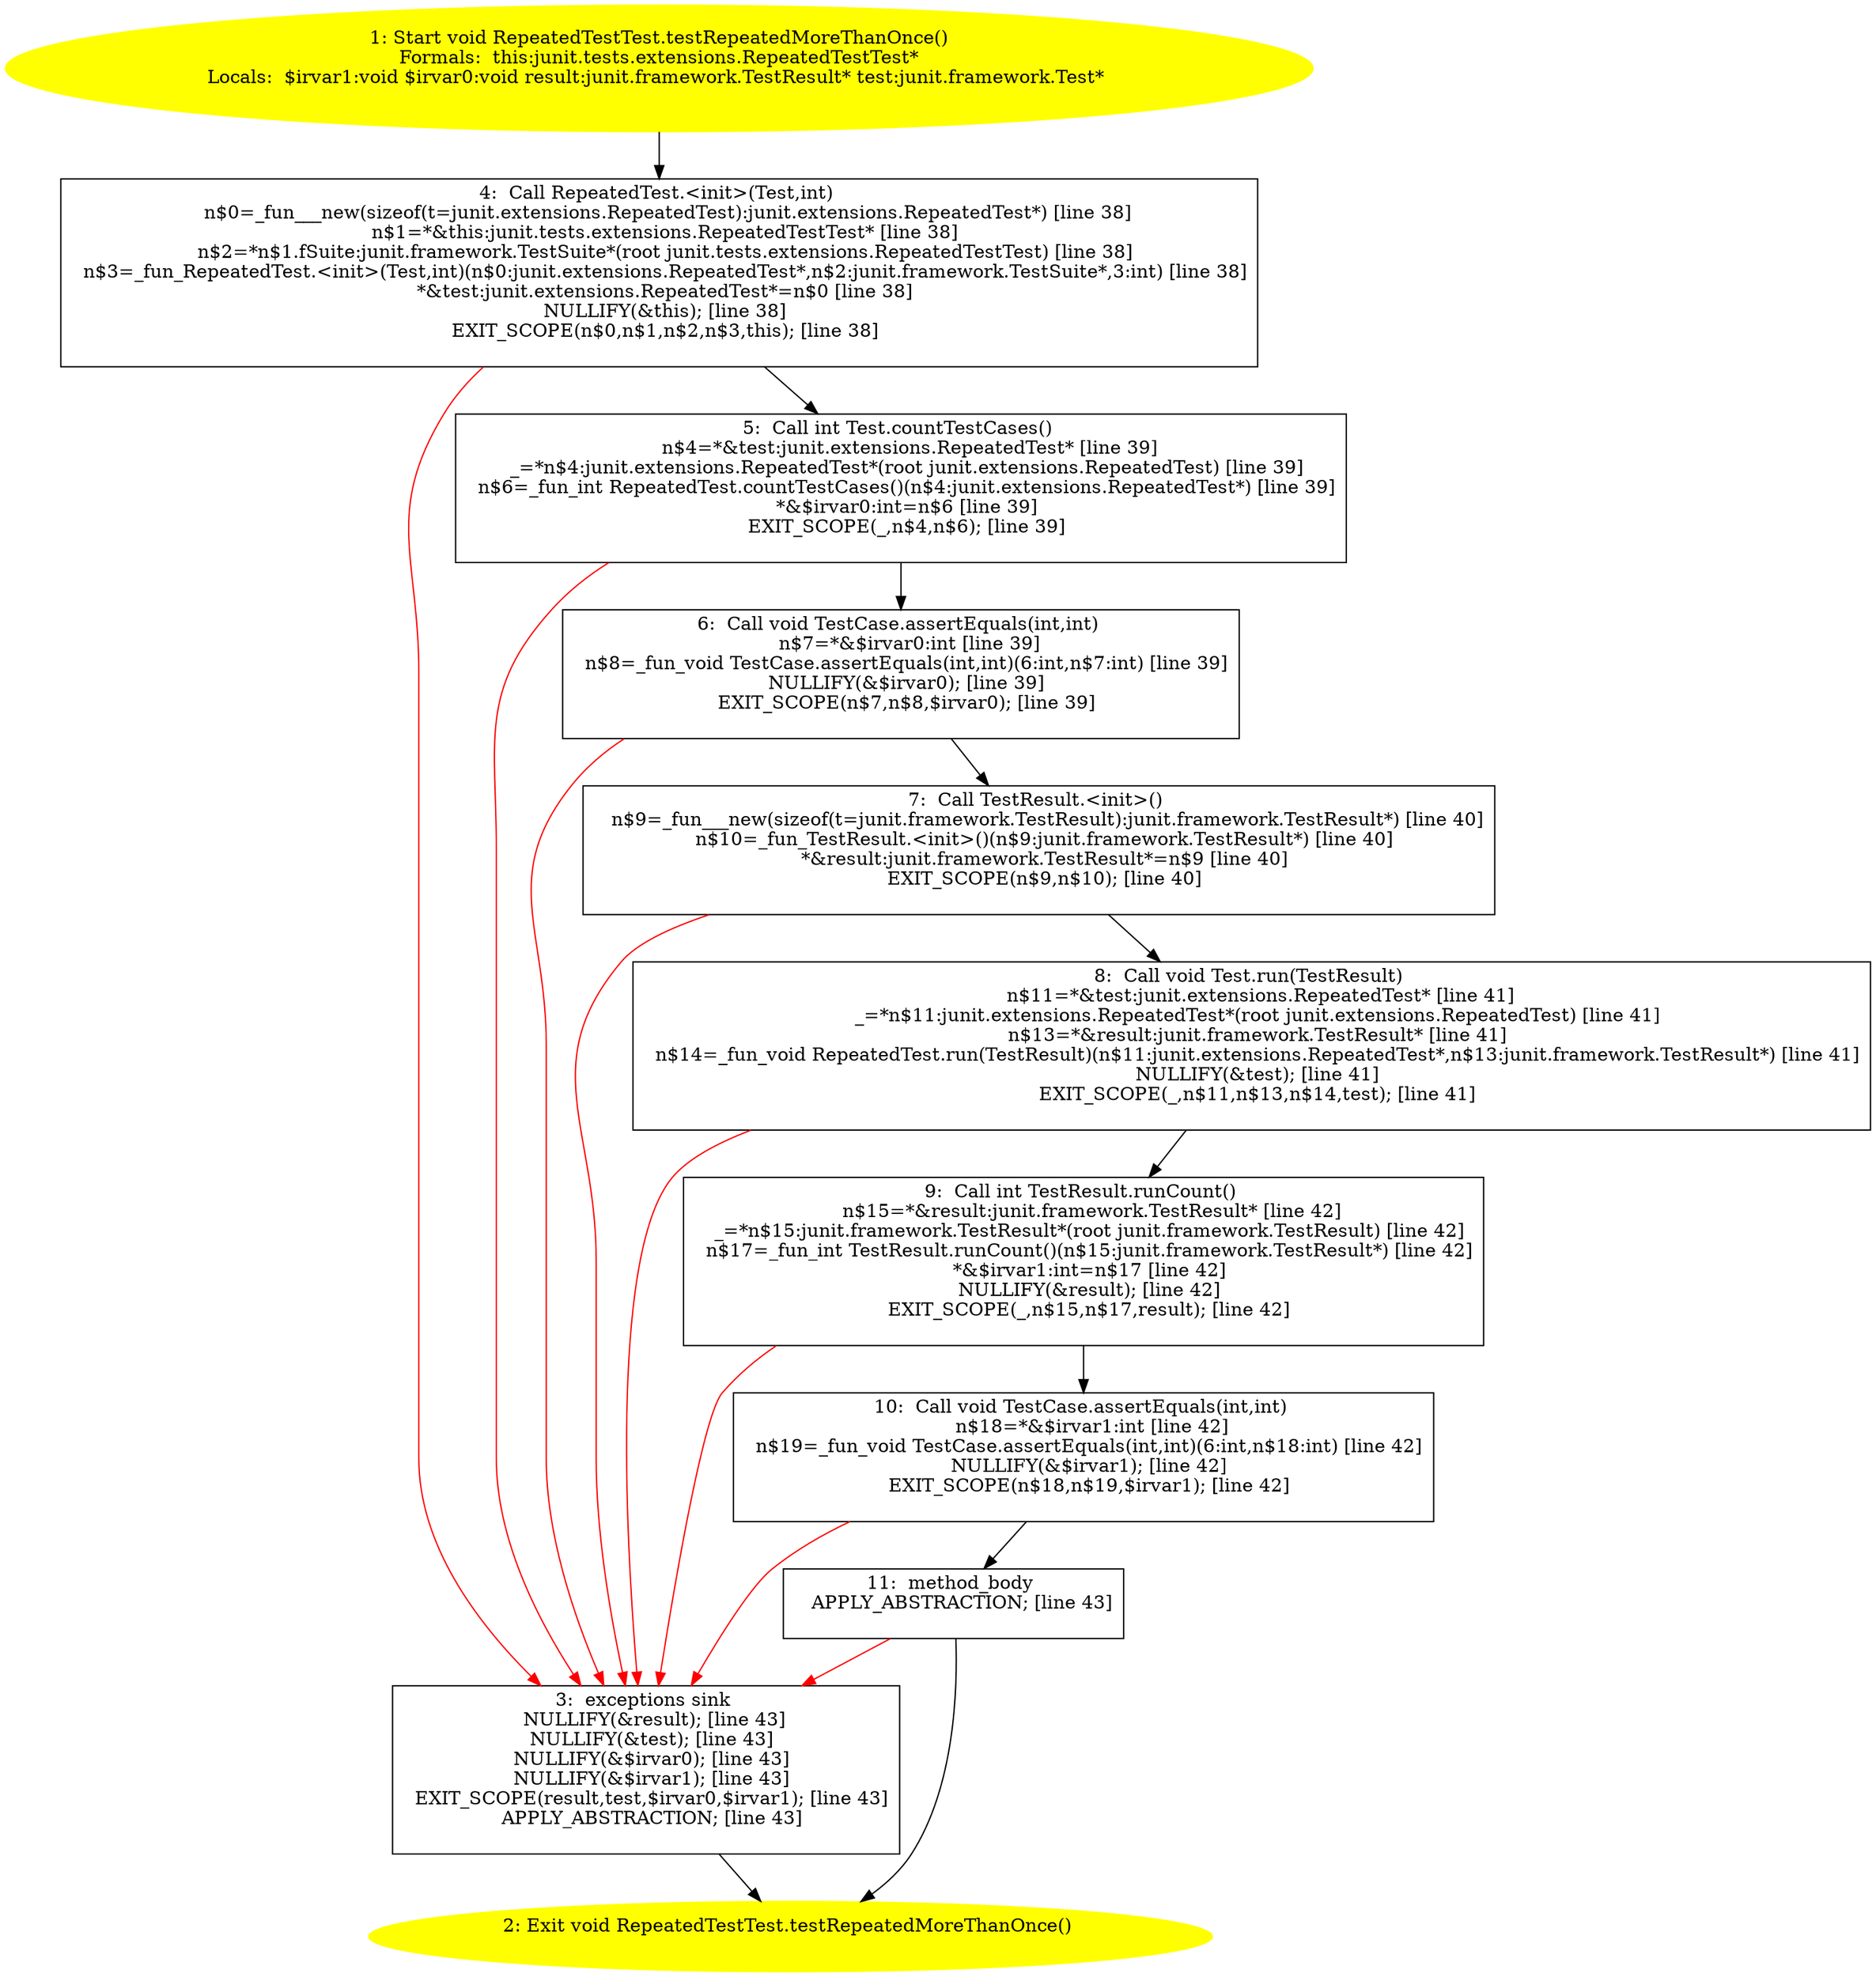 /* @generated */
digraph cfg {
"junit.tests.extensions.RepeatedTestTest.testRepeatedMoreThanOnce():void.2cfbc513c46f0ca5bdd69cee0e6d58d3_1" [label="1: Start void RepeatedTestTest.testRepeatedMoreThanOnce()\nFormals:  this:junit.tests.extensions.RepeatedTestTest*\nLocals:  $irvar1:void $irvar0:void result:junit.framework.TestResult* test:junit.framework.Test* \n  " color=yellow style=filled]
	

	 "junit.tests.extensions.RepeatedTestTest.testRepeatedMoreThanOnce():void.2cfbc513c46f0ca5bdd69cee0e6d58d3_1" -> "junit.tests.extensions.RepeatedTestTest.testRepeatedMoreThanOnce():void.2cfbc513c46f0ca5bdd69cee0e6d58d3_4" ;
"junit.tests.extensions.RepeatedTestTest.testRepeatedMoreThanOnce():void.2cfbc513c46f0ca5bdd69cee0e6d58d3_2" [label="2: Exit void RepeatedTestTest.testRepeatedMoreThanOnce() \n  " color=yellow style=filled]
	

"junit.tests.extensions.RepeatedTestTest.testRepeatedMoreThanOnce():void.2cfbc513c46f0ca5bdd69cee0e6d58d3_3" [label="3:  exceptions sink \n   NULLIFY(&result); [line 43]\n  NULLIFY(&test); [line 43]\n  NULLIFY(&$irvar0); [line 43]\n  NULLIFY(&$irvar1); [line 43]\n  EXIT_SCOPE(result,test,$irvar0,$irvar1); [line 43]\n  APPLY_ABSTRACTION; [line 43]\n " shape="box"]
	

	 "junit.tests.extensions.RepeatedTestTest.testRepeatedMoreThanOnce():void.2cfbc513c46f0ca5bdd69cee0e6d58d3_3" -> "junit.tests.extensions.RepeatedTestTest.testRepeatedMoreThanOnce():void.2cfbc513c46f0ca5bdd69cee0e6d58d3_2" ;
"junit.tests.extensions.RepeatedTestTest.testRepeatedMoreThanOnce():void.2cfbc513c46f0ca5bdd69cee0e6d58d3_4" [label="4:  Call RepeatedTest.<init>(Test,int) \n   n$0=_fun___new(sizeof(t=junit.extensions.RepeatedTest):junit.extensions.RepeatedTest*) [line 38]\n  n$1=*&this:junit.tests.extensions.RepeatedTestTest* [line 38]\n  n$2=*n$1.fSuite:junit.framework.TestSuite*(root junit.tests.extensions.RepeatedTestTest) [line 38]\n  n$3=_fun_RepeatedTest.<init>(Test,int)(n$0:junit.extensions.RepeatedTest*,n$2:junit.framework.TestSuite*,3:int) [line 38]\n  *&test:junit.extensions.RepeatedTest*=n$0 [line 38]\n  NULLIFY(&this); [line 38]\n  EXIT_SCOPE(n$0,n$1,n$2,n$3,this); [line 38]\n " shape="box"]
	

	 "junit.tests.extensions.RepeatedTestTest.testRepeatedMoreThanOnce():void.2cfbc513c46f0ca5bdd69cee0e6d58d3_4" -> "junit.tests.extensions.RepeatedTestTest.testRepeatedMoreThanOnce():void.2cfbc513c46f0ca5bdd69cee0e6d58d3_5" ;
	 "junit.tests.extensions.RepeatedTestTest.testRepeatedMoreThanOnce():void.2cfbc513c46f0ca5bdd69cee0e6d58d3_4" -> "junit.tests.extensions.RepeatedTestTest.testRepeatedMoreThanOnce():void.2cfbc513c46f0ca5bdd69cee0e6d58d3_3" [color="red" ];
"junit.tests.extensions.RepeatedTestTest.testRepeatedMoreThanOnce():void.2cfbc513c46f0ca5bdd69cee0e6d58d3_5" [label="5:  Call int Test.countTestCases() \n   n$4=*&test:junit.extensions.RepeatedTest* [line 39]\n  _=*n$4:junit.extensions.RepeatedTest*(root junit.extensions.RepeatedTest) [line 39]\n  n$6=_fun_int RepeatedTest.countTestCases()(n$4:junit.extensions.RepeatedTest*) [line 39]\n  *&$irvar0:int=n$6 [line 39]\n  EXIT_SCOPE(_,n$4,n$6); [line 39]\n " shape="box"]
	

	 "junit.tests.extensions.RepeatedTestTest.testRepeatedMoreThanOnce():void.2cfbc513c46f0ca5bdd69cee0e6d58d3_5" -> "junit.tests.extensions.RepeatedTestTest.testRepeatedMoreThanOnce():void.2cfbc513c46f0ca5bdd69cee0e6d58d3_6" ;
	 "junit.tests.extensions.RepeatedTestTest.testRepeatedMoreThanOnce():void.2cfbc513c46f0ca5bdd69cee0e6d58d3_5" -> "junit.tests.extensions.RepeatedTestTest.testRepeatedMoreThanOnce():void.2cfbc513c46f0ca5bdd69cee0e6d58d3_3" [color="red" ];
"junit.tests.extensions.RepeatedTestTest.testRepeatedMoreThanOnce():void.2cfbc513c46f0ca5bdd69cee0e6d58d3_6" [label="6:  Call void TestCase.assertEquals(int,int) \n   n$7=*&$irvar0:int [line 39]\n  n$8=_fun_void TestCase.assertEquals(int,int)(6:int,n$7:int) [line 39]\n  NULLIFY(&$irvar0); [line 39]\n  EXIT_SCOPE(n$7,n$8,$irvar0); [line 39]\n " shape="box"]
	

	 "junit.tests.extensions.RepeatedTestTest.testRepeatedMoreThanOnce():void.2cfbc513c46f0ca5bdd69cee0e6d58d3_6" -> "junit.tests.extensions.RepeatedTestTest.testRepeatedMoreThanOnce():void.2cfbc513c46f0ca5bdd69cee0e6d58d3_7" ;
	 "junit.tests.extensions.RepeatedTestTest.testRepeatedMoreThanOnce():void.2cfbc513c46f0ca5bdd69cee0e6d58d3_6" -> "junit.tests.extensions.RepeatedTestTest.testRepeatedMoreThanOnce():void.2cfbc513c46f0ca5bdd69cee0e6d58d3_3" [color="red" ];
"junit.tests.extensions.RepeatedTestTest.testRepeatedMoreThanOnce():void.2cfbc513c46f0ca5bdd69cee0e6d58d3_7" [label="7:  Call TestResult.<init>() \n   n$9=_fun___new(sizeof(t=junit.framework.TestResult):junit.framework.TestResult*) [line 40]\n  n$10=_fun_TestResult.<init>()(n$9:junit.framework.TestResult*) [line 40]\n  *&result:junit.framework.TestResult*=n$9 [line 40]\n  EXIT_SCOPE(n$9,n$10); [line 40]\n " shape="box"]
	

	 "junit.tests.extensions.RepeatedTestTest.testRepeatedMoreThanOnce():void.2cfbc513c46f0ca5bdd69cee0e6d58d3_7" -> "junit.tests.extensions.RepeatedTestTest.testRepeatedMoreThanOnce():void.2cfbc513c46f0ca5bdd69cee0e6d58d3_8" ;
	 "junit.tests.extensions.RepeatedTestTest.testRepeatedMoreThanOnce():void.2cfbc513c46f0ca5bdd69cee0e6d58d3_7" -> "junit.tests.extensions.RepeatedTestTest.testRepeatedMoreThanOnce():void.2cfbc513c46f0ca5bdd69cee0e6d58d3_3" [color="red" ];
"junit.tests.extensions.RepeatedTestTest.testRepeatedMoreThanOnce():void.2cfbc513c46f0ca5bdd69cee0e6d58d3_8" [label="8:  Call void Test.run(TestResult) \n   n$11=*&test:junit.extensions.RepeatedTest* [line 41]\n  _=*n$11:junit.extensions.RepeatedTest*(root junit.extensions.RepeatedTest) [line 41]\n  n$13=*&result:junit.framework.TestResult* [line 41]\n  n$14=_fun_void RepeatedTest.run(TestResult)(n$11:junit.extensions.RepeatedTest*,n$13:junit.framework.TestResult*) [line 41]\n  NULLIFY(&test); [line 41]\n  EXIT_SCOPE(_,n$11,n$13,n$14,test); [line 41]\n " shape="box"]
	

	 "junit.tests.extensions.RepeatedTestTest.testRepeatedMoreThanOnce():void.2cfbc513c46f0ca5bdd69cee0e6d58d3_8" -> "junit.tests.extensions.RepeatedTestTest.testRepeatedMoreThanOnce():void.2cfbc513c46f0ca5bdd69cee0e6d58d3_9" ;
	 "junit.tests.extensions.RepeatedTestTest.testRepeatedMoreThanOnce():void.2cfbc513c46f0ca5bdd69cee0e6d58d3_8" -> "junit.tests.extensions.RepeatedTestTest.testRepeatedMoreThanOnce():void.2cfbc513c46f0ca5bdd69cee0e6d58d3_3" [color="red" ];
"junit.tests.extensions.RepeatedTestTest.testRepeatedMoreThanOnce():void.2cfbc513c46f0ca5bdd69cee0e6d58d3_9" [label="9:  Call int TestResult.runCount() \n   n$15=*&result:junit.framework.TestResult* [line 42]\n  _=*n$15:junit.framework.TestResult*(root junit.framework.TestResult) [line 42]\n  n$17=_fun_int TestResult.runCount()(n$15:junit.framework.TestResult*) [line 42]\n  *&$irvar1:int=n$17 [line 42]\n  NULLIFY(&result); [line 42]\n  EXIT_SCOPE(_,n$15,n$17,result); [line 42]\n " shape="box"]
	

	 "junit.tests.extensions.RepeatedTestTest.testRepeatedMoreThanOnce():void.2cfbc513c46f0ca5bdd69cee0e6d58d3_9" -> "junit.tests.extensions.RepeatedTestTest.testRepeatedMoreThanOnce():void.2cfbc513c46f0ca5bdd69cee0e6d58d3_10" ;
	 "junit.tests.extensions.RepeatedTestTest.testRepeatedMoreThanOnce():void.2cfbc513c46f0ca5bdd69cee0e6d58d3_9" -> "junit.tests.extensions.RepeatedTestTest.testRepeatedMoreThanOnce():void.2cfbc513c46f0ca5bdd69cee0e6d58d3_3" [color="red" ];
"junit.tests.extensions.RepeatedTestTest.testRepeatedMoreThanOnce():void.2cfbc513c46f0ca5bdd69cee0e6d58d3_10" [label="10:  Call void TestCase.assertEquals(int,int) \n   n$18=*&$irvar1:int [line 42]\n  n$19=_fun_void TestCase.assertEquals(int,int)(6:int,n$18:int) [line 42]\n  NULLIFY(&$irvar1); [line 42]\n  EXIT_SCOPE(n$18,n$19,$irvar1); [line 42]\n " shape="box"]
	

	 "junit.tests.extensions.RepeatedTestTest.testRepeatedMoreThanOnce():void.2cfbc513c46f0ca5bdd69cee0e6d58d3_10" -> "junit.tests.extensions.RepeatedTestTest.testRepeatedMoreThanOnce():void.2cfbc513c46f0ca5bdd69cee0e6d58d3_11" ;
	 "junit.tests.extensions.RepeatedTestTest.testRepeatedMoreThanOnce():void.2cfbc513c46f0ca5bdd69cee0e6d58d3_10" -> "junit.tests.extensions.RepeatedTestTest.testRepeatedMoreThanOnce():void.2cfbc513c46f0ca5bdd69cee0e6d58d3_3" [color="red" ];
"junit.tests.extensions.RepeatedTestTest.testRepeatedMoreThanOnce():void.2cfbc513c46f0ca5bdd69cee0e6d58d3_11" [label="11:  method_body \n   APPLY_ABSTRACTION; [line 43]\n " shape="box"]
	

	 "junit.tests.extensions.RepeatedTestTest.testRepeatedMoreThanOnce():void.2cfbc513c46f0ca5bdd69cee0e6d58d3_11" -> "junit.tests.extensions.RepeatedTestTest.testRepeatedMoreThanOnce():void.2cfbc513c46f0ca5bdd69cee0e6d58d3_2" ;
	 "junit.tests.extensions.RepeatedTestTest.testRepeatedMoreThanOnce():void.2cfbc513c46f0ca5bdd69cee0e6d58d3_11" -> "junit.tests.extensions.RepeatedTestTest.testRepeatedMoreThanOnce():void.2cfbc513c46f0ca5bdd69cee0e6d58d3_3" [color="red" ];
}
